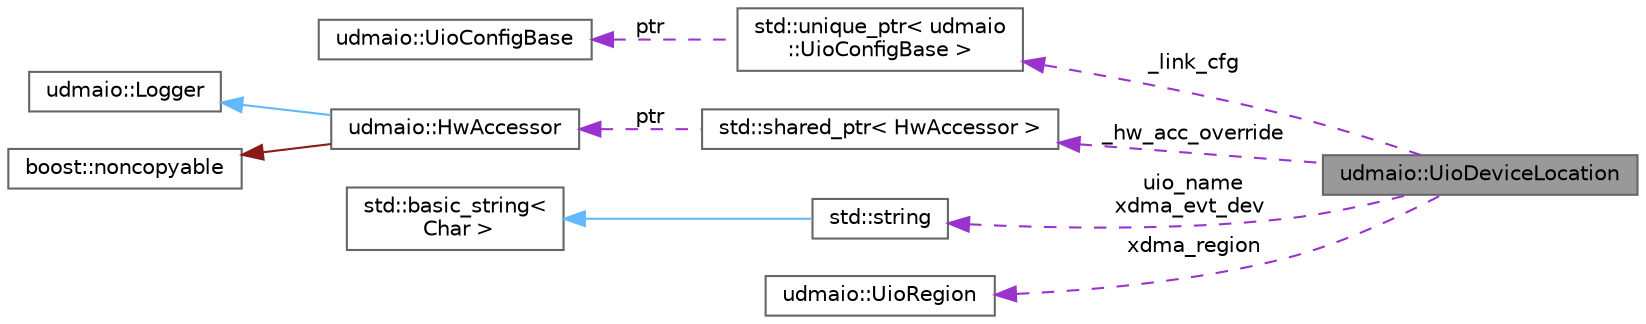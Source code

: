 digraph "udmaio::UioDeviceLocation"
{
 // INTERACTIVE_SVG=YES
 // LATEX_PDF_SIZE
  bgcolor="transparent";
  edge [fontname=Helvetica,fontsize=10,labelfontname=Helvetica,labelfontsize=10];
  node [fontname=Helvetica,fontsize=10,shape=box,height=0.2,width=0.4];
  rankdir="LR";
  Node1 [label="udmaio::UioDeviceLocation",height=0.2,width=0.4,color="gray40", fillcolor="grey60", style="filled", fontcolor="black",tooltip="Holds information where a device can be found over both UIO and XDMA."];
  Node2 -> Node1 [dir="back",color="darkorchid3",style="dashed",label=" _link_cfg" ];
  Node2 [label="std::unique_ptr\< udmaio\l::UioConfigBase \>",height=0.2,width=0.4,color="gray40", fillcolor="white", style="filled",tooltip=" "];
  Node3 -> Node2 [dir="back",color="darkorchid3",style="dashed",label=" ptr" ];
  Node3 [label="udmaio::UioConfigBase",height=0.2,width=0.4,color="gray40", fillcolor="white", style="filled",URL="$classudmaio_1_1_uio_config_base.html",tooltip="Base class for HwAccessor creation."];
  Node4 -> Node1 [dir="back",color="darkorchid3",style="dashed",label=" _hw_acc_override" ];
  Node4 [label="std::shared_ptr\< HwAccessor \>",height=0.2,width=0.4,color="gray40", fillcolor="white", style="filled",tooltip=" "];
  Node5 -> Node4 [dir="back",color="darkorchid3",style="dashed",label=" ptr" ];
  Node5 [label="udmaio::HwAccessor",height=0.2,width=0.4,color="gray40", fillcolor="white", style="filled",URL="$classudmaio_1_1_hw_accessor.html",tooltip="Base class for hardware access."];
  Node6 -> Node5 [dir="back",color="steelblue1",style="solid"];
  Node6 [label="udmaio::Logger",height=0.2,width=0.4,color="gray40", fillcolor="white", style="filled",URL="$structudmaio_1_1_logger.html",tooltip=" "];
  Node7 -> Node5 [dir="back",color="firebrick4",style="solid"];
  Node7 [label="boost::noncopyable",height=0.2,width=0.4,color="gray40", fillcolor="white", style="filled",tooltip=" "];
  Node8 -> Node1 [dir="back",color="darkorchid3",style="dashed",label=" uio_name\nxdma_evt_dev" ];
  Node8 [label="std::string",height=0.2,width=0.4,color="gray40", fillcolor="white", style="filled",tooltip=" "];
  Node9 -> Node8 [dir="back",color="steelblue1",style="solid"];
  Node9 [label="std::basic_string\<\l Char \>",height=0.2,width=0.4,color="gray40", fillcolor="white", style="filled",tooltip=" "];
  Node10 -> Node1 [dir="back",color="darkorchid3",style="dashed",label=" xdma_region" ];
  Node10 [label="udmaio::UioRegion",height=0.2,width=0.4,color="gray40", fillcolor="white", style="filled",URL="$structudmaio_1_1_uio_region.html",tooltip="General-purpose struct to define a memory area."];
}
